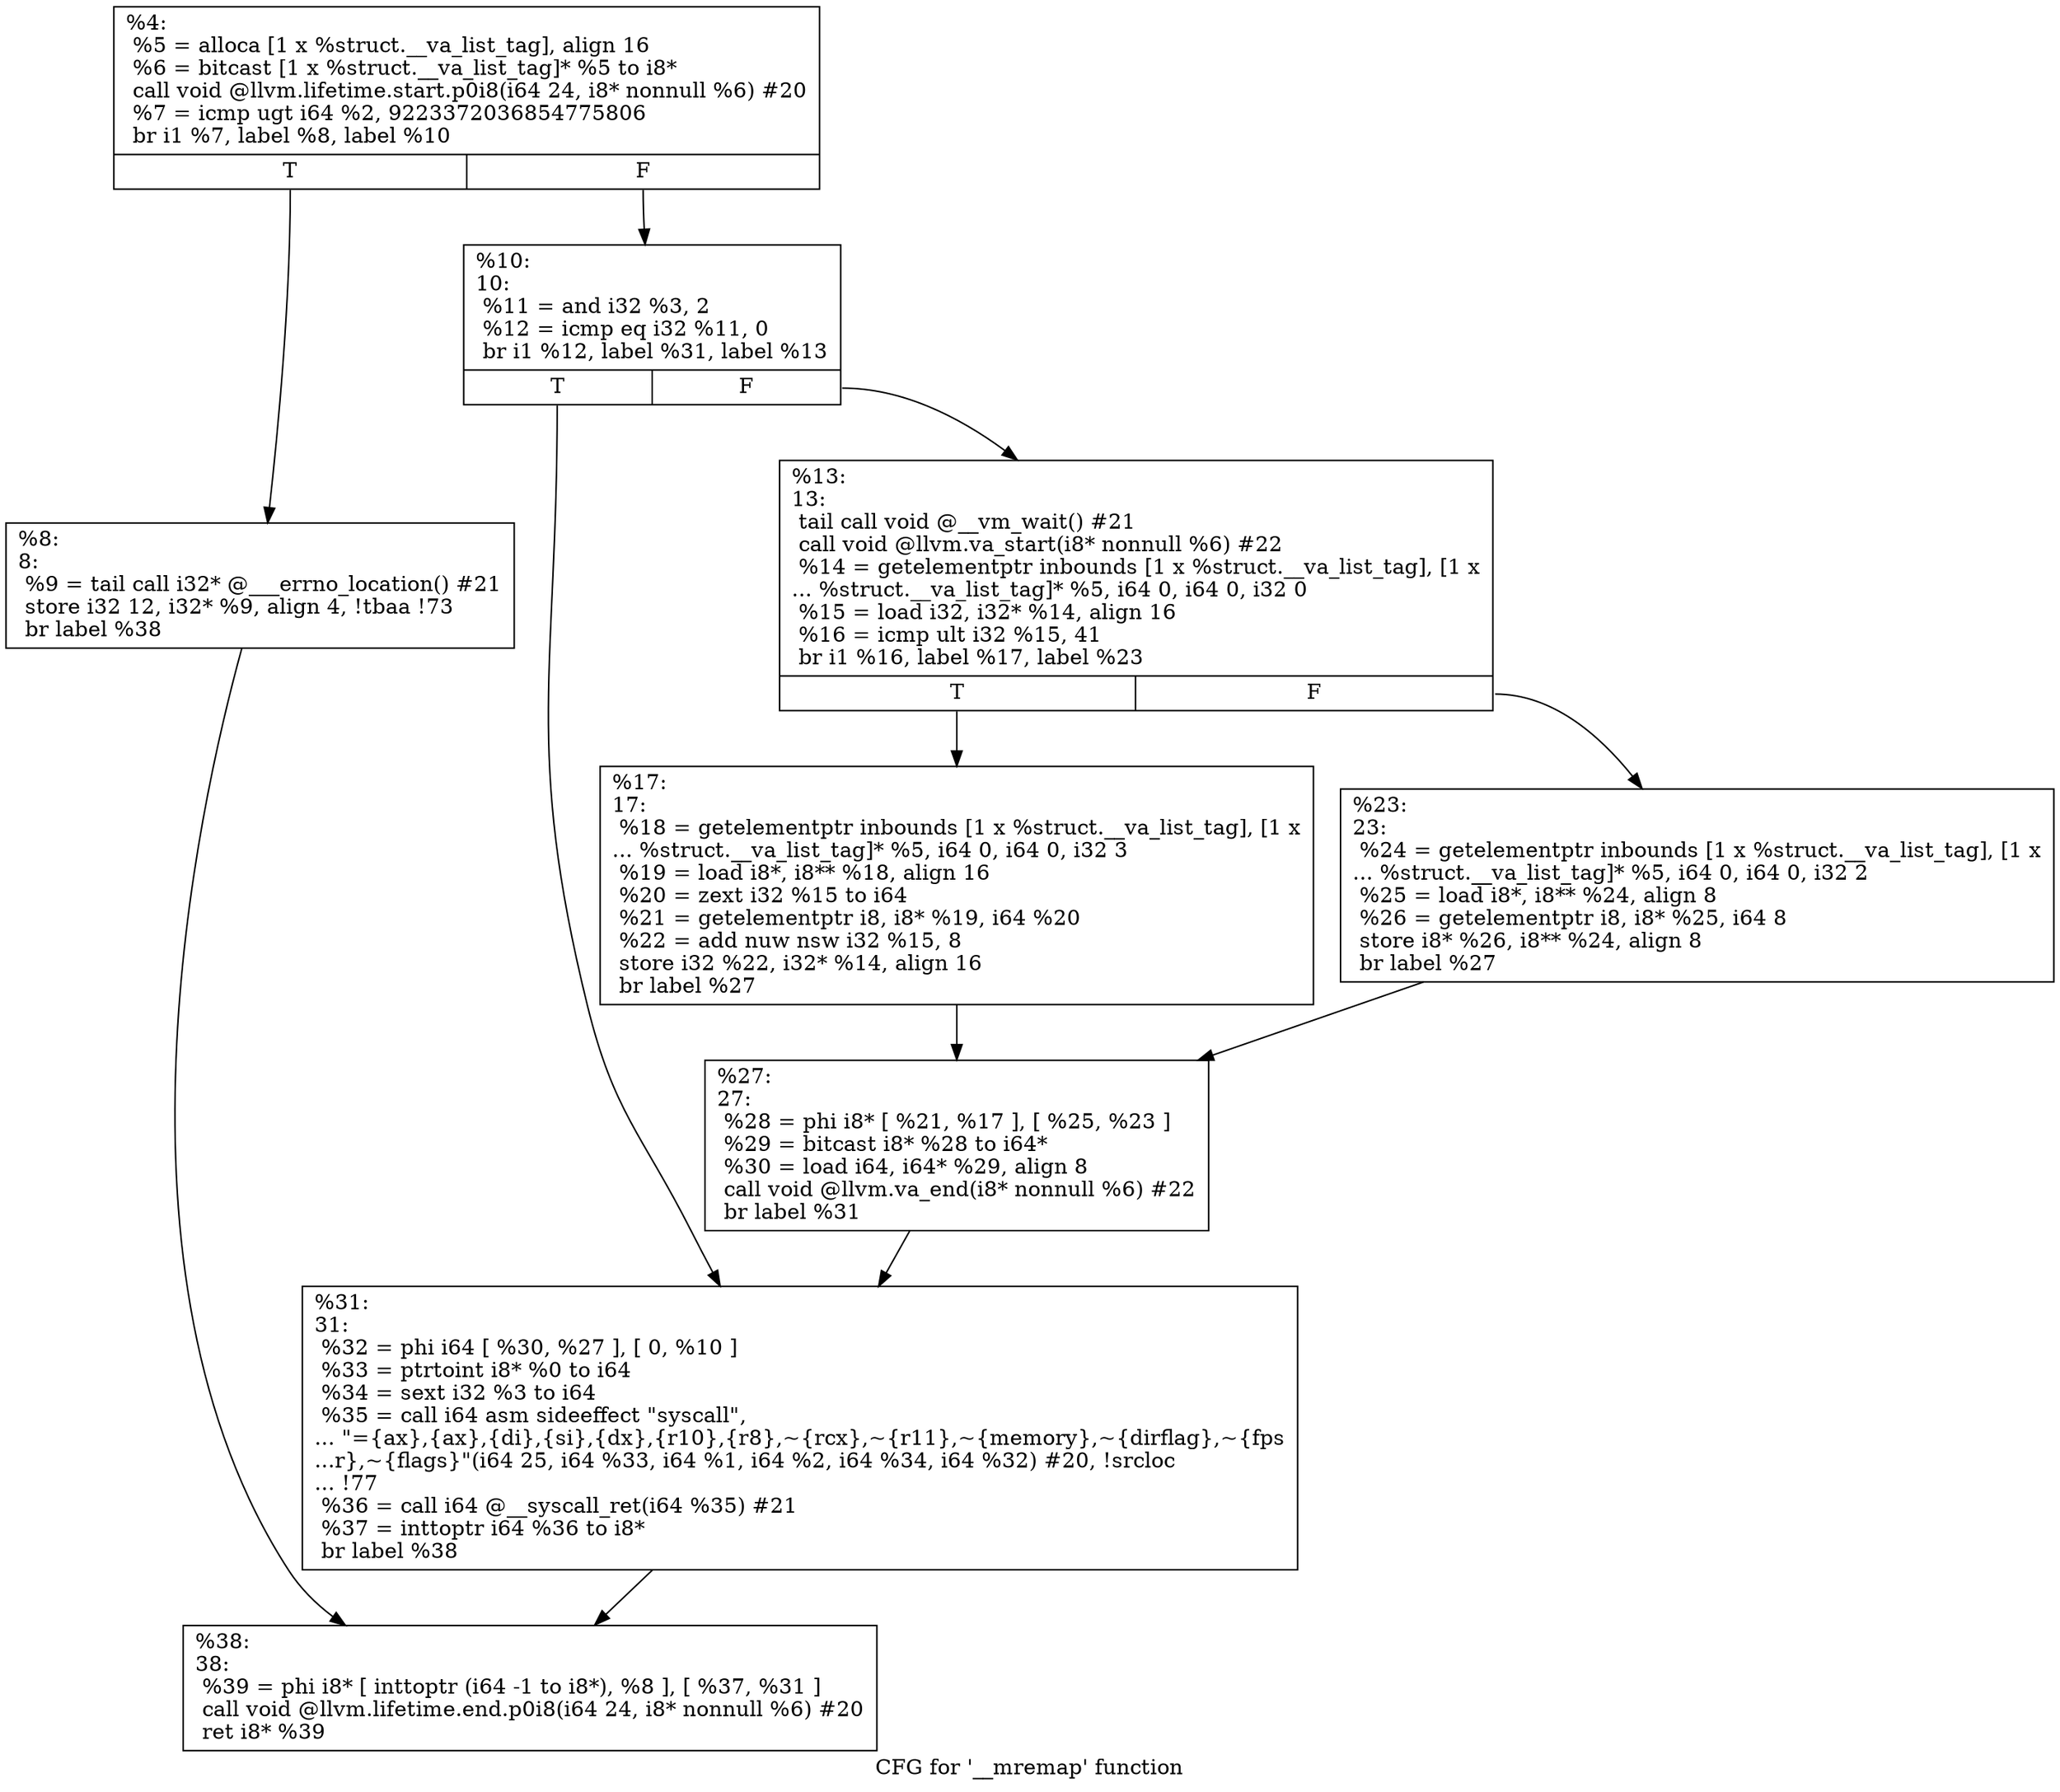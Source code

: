 digraph "CFG for '__mremap' function" {
	label="CFG for '__mremap' function";

	Node0x234a700 [shape=record,label="{%4:\l  %5 = alloca [1 x %struct.__va_list_tag], align 16\l  %6 = bitcast [1 x %struct.__va_list_tag]* %5 to i8*\l  call void @llvm.lifetime.start.p0i8(i64 24, i8* nonnull %6) #20\l  %7 = icmp ugt i64 %2, 9223372036854775806\l  br i1 %7, label %8, label %10\l|{<s0>T|<s1>F}}"];
	Node0x234a700:s0 -> Node0x234a750;
	Node0x234a700:s1 -> Node0x234a7a0;
	Node0x234a750 [shape=record,label="{%8:\l8:                                                \l  %9 = tail call i32* @___errno_location() #21\l  store i32 12, i32* %9, align 4, !tbaa !73\l  br label %38\l}"];
	Node0x234a750 -> Node0x234a980;
	Node0x234a7a0 [shape=record,label="{%10:\l10:                                               \l  %11 = and i32 %3, 2\l  %12 = icmp eq i32 %11, 0\l  br i1 %12, label %31, label %13\l|{<s0>T|<s1>F}}"];
	Node0x234a7a0:s0 -> Node0x234a930;
	Node0x234a7a0:s1 -> Node0x234a7f0;
	Node0x234a7f0 [shape=record,label="{%13:\l13:                                               \l  tail call void @__vm_wait() #21\l  call void @llvm.va_start(i8* nonnull %6) #22\l  %14 = getelementptr inbounds [1 x %struct.__va_list_tag], [1 x\l... %struct.__va_list_tag]* %5, i64 0, i64 0, i32 0\l  %15 = load i32, i32* %14, align 16\l  %16 = icmp ult i32 %15, 41\l  br i1 %16, label %17, label %23\l|{<s0>T|<s1>F}}"];
	Node0x234a7f0:s0 -> Node0x234a840;
	Node0x234a7f0:s1 -> Node0x234a890;
	Node0x234a840 [shape=record,label="{%17:\l17:                                               \l  %18 = getelementptr inbounds [1 x %struct.__va_list_tag], [1 x\l... %struct.__va_list_tag]* %5, i64 0, i64 0, i32 3\l  %19 = load i8*, i8** %18, align 16\l  %20 = zext i32 %15 to i64\l  %21 = getelementptr i8, i8* %19, i64 %20\l  %22 = add nuw nsw i32 %15, 8\l  store i32 %22, i32* %14, align 16\l  br label %27\l}"];
	Node0x234a840 -> Node0x234a8e0;
	Node0x234a890 [shape=record,label="{%23:\l23:                                               \l  %24 = getelementptr inbounds [1 x %struct.__va_list_tag], [1 x\l... %struct.__va_list_tag]* %5, i64 0, i64 0, i32 2\l  %25 = load i8*, i8** %24, align 8\l  %26 = getelementptr i8, i8* %25, i64 8\l  store i8* %26, i8** %24, align 8\l  br label %27\l}"];
	Node0x234a890 -> Node0x234a8e0;
	Node0x234a8e0 [shape=record,label="{%27:\l27:                                               \l  %28 = phi i8* [ %21, %17 ], [ %25, %23 ]\l  %29 = bitcast i8* %28 to i64*\l  %30 = load i64, i64* %29, align 8\l  call void @llvm.va_end(i8* nonnull %6) #22\l  br label %31\l}"];
	Node0x234a8e0 -> Node0x234a930;
	Node0x234a930 [shape=record,label="{%31:\l31:                                               \l  %32 = phi i64 [ %30, %27 ], [ 0, %10 ]\l  %33 = ptrtoint i8* %0 to i64\l  %34 = sext i32 %3 to i64\l  %35 = call i64 asm sideeffect \"syscall\",\l... \"=\{ax\},\{ax\},\{di\},\{si\},\{dx\},\{r10\},\{r8\},~\{rcx\},~\{r11\},~\{memory\},~\{dirflag\},~\{fps\l...r\},~\{flags\}\"(i64 25, i64 %33, i64 %1, i64 %2, i64 %34, i64 %32) #20, !srcloc\l... !77\l  %36 = call i64 @__syscall_ret(i64 %35) #21\l  %37 = inttoptr i64 %36 to i8*\l  br label %38\l}"];
	Node0x234a930 -> Node0x234a980;
	Node0x234a980 [shape=record,label="{%38:\l38:                                               \l  %39 = phi i8* [ inttoptr (i64 -1 to i8*), %8 ], [ %37, %31 ]\l  call void @llvm.lifetime.end.p0i8(i64 24, i8* nonnull %6) #20\l  ret i8* %39\l}"];
}
